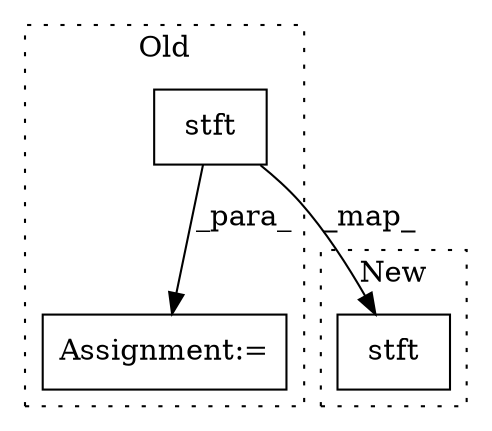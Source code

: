 digraph G {
subgraph cluster0 {
1 [label="stft" a="32" s="758,781" l="5,1" shape="box"];
3 [label="Assignment:=" a="7" s="799" l="1" shape="box"];
label = "Old";
style="dotted";
}
subgraph cluster1 {
2 [label="stft" a="32" s="298,321" l="5,1" shape="box"];
label = "New";
style="dotted";
}
1 -> 3 [label="_para_"];
1 -> 2 [label="_map_"];
}